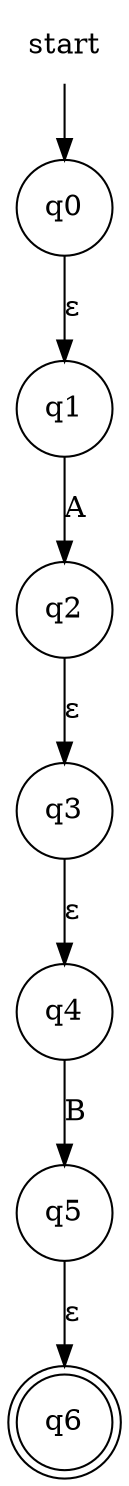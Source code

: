 digraph automaton {
    node [shape=none]; start;
    node [shape=doublecircle]; "q6";
    node [shape=circle];
    start -> "q0";
    "q0" -> "q1" [label="&epsilon;"];
    "q1" -> "q2" [label="A"];
    "q2" -> "q3" [label="&epsilon;"];
    "q3" -> "q4" [label="&epsilon;"];
    "q4" -> "q5" [label="B"];
    "q5" -> "q6" [label="&epsilon;"];
}

